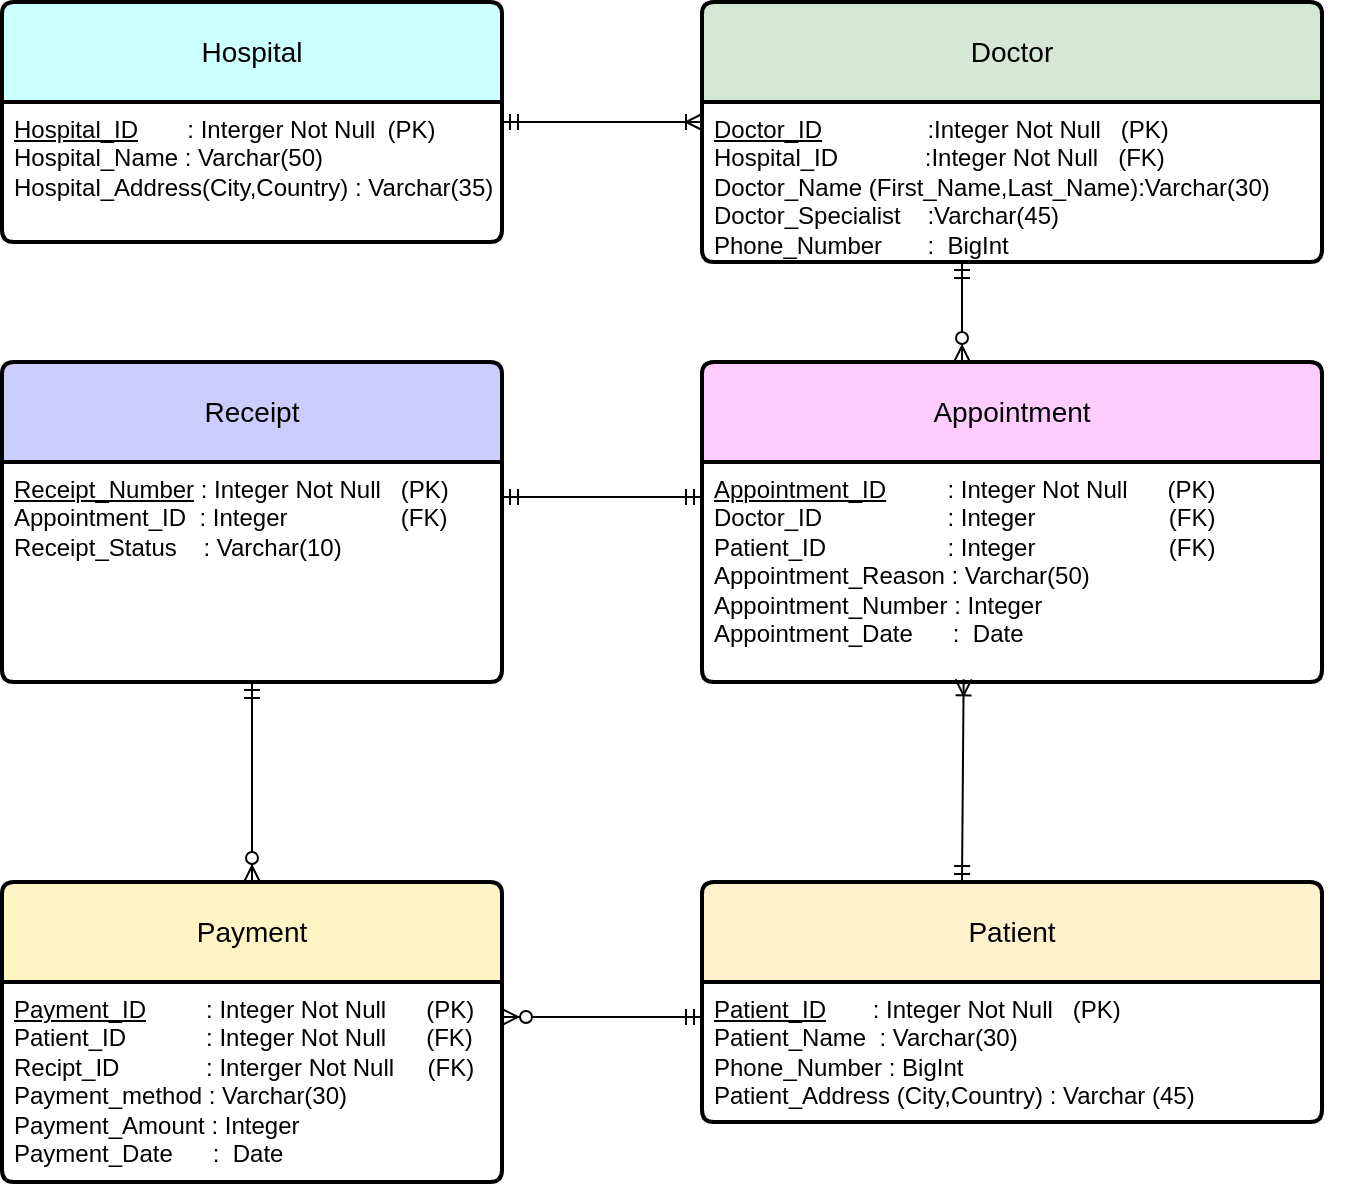 <mxfile version="22.1.16" type="device">
  <diagram id="R2lEEEUBdFMjLlhIrx00" name="Page-1">
    <mxGraphModel dx="794" dy="511" grid="1" gridSize="10" guides="1" tooltips="1" connect="1" arrows="1" fold="1" page="1" pageScale="1" pageWidth="850" pageHeight="1100" math="0" shadow="0" extFonts="Permanent Marker^https://fonts.googleapis.com/css?family=Permanent+Marker">
      <root>
        <mxCell id="0" />
        <mxCell id="1" parent="0" />
        <mxCell id="j2yjbxZgldApV6g35YvY-1" value="Hospital" style="swimlane;childLayout=stackLayout;horizontal=1;startSize=50;horizontalStack=0;rounded=1;fontSize=14;fontStyle=0;strokeWidth=2;resizeParent=0;resizeLast=1;shadow=0;dashed=0;align=center;arcSize=4;whiteSpace=wrap;html=1;fillColor=#CCFFFF;" parent="1" vertex="1">
          <mxGeometry x="60" y="180" width="250" height="120" as="geometry">
            <mxRectangle x="80" y="180" width="90" height="50" as="alternateBounds" />
          </mxGeometry>
        </mxCell>
        <mxCell id="j2yjbxZgldApV6g35YvY-2" value="&lt;u style=&quot;&quot;&gt;Hospital_ID&lt;/u&gt; &lt;span style=&quot;white-space: pre;&quot;&gt;&#x9;&lt;/span&gt;&amp;nbsp; : Interger Not Null &lt;span style=&quot;white-space: pre;&quot;&gt;&#x9;&lt;/span&gt;(PK)&amp;nbsp;&lt;br&gt;Hospital_Name : Varchar(50)&lt;br&gt;Hospital_Address(City,Country) : Varchar(35)" style="align=left;strokeColor=none;fillColor=none;spacingLeft=4;fontSize=12;verticalAlign=top;resizable=0;rotatable=0;part=1;html=1;" parent="j2yjbxZgldApV6g35YvY-1" vertex="1">
          <mxGeometry y="50" width="250" height="70" as="geometry" />
        </mxCell>
        <mxCell id="j2yjbxZgldApV6g35YvY-3" style="align=left;strokeColor=none;fillColor=none;spacingLeft=4;fontSize=12;verticalAlign=top;resizable=0;rotatable=0;part=1;html=1;" parent="j2yjbxZgldApV6g35YvY-1" vertex="1">
          <mxGeometry y="120" width="250" as="geometry" />
        </mxCell>
        <mxCell id="j2yjbxZgldApV6g35YvY-4" style="align=left;strokeColor=none;fillColor=none;spacingLeft=4;fontSize=12;verticalAlign=top;resizable=0;rotatable=0;part=1;html=1;" parent="j2yjbxZgldApV6g35YvY-1" vertex="1">
          <mxGeometry y="120" width="250" as="geometry" />
        </mxCell>
        <mxCell id="j2yjbxZgldApV6g35YvY-5" value="Doctor" style="swimlane;childLayout=stackLayout;horizontal=1;startSize=50;horizontalStack=0;rounded=1;fontSize=14;fontStyle=0;strokeWidth=2;resizeParent=0;resizeLast=1;shadow=0;dashed=0;align=center;arcSize=4;whiteSpace=wrap;html=1;fillColor=#D5E8D4;" parent="1" vertex="1">
          <mxGeometry x="410" y="180" width="310" height="130" as="geometry">
            <mxRectangle x="370" y="180" width="90" height="50" as="alternateBounds" />
          </mxGeometry>
        </mxCell>
        <mxCell id="j2yjbxZgldApV6g35YvY-6" value="&lt;u&gt;Doctor_ID&lt;/u&gt; &lt;span style=&quot;white-space: pre;&quot;&gt;&#x9;&lt;span style=&quot;white-space: pre;&quot;&gt;&#x9;&lt;/span&gt;&lt;/span&gt;:Integer Not Null&amp;nbsp; &amp;nbsp;(PK)&lt;br&gt;Hospital_ID&amp;nbsp; &amp;nbsp; &amp;nbsp; &amp;nbsp; &amp;nbsp; &amp;nbsp; &amp;nbsp;:Integer Not Null&amp;nbsp; &amp;nbsp;(FK)&lt;br&gt;Doctor_Name (First_Name,Last_Name):Varchar(30)&amp;nbsp; &amp;nbsp; &amp;nbsp; &amp;nbsp; &amp;nbsp; &amp;nbsp;&amp;nbsp;&lt;br&gt;Doctor_Specialist &lt;span style=&quot;white-space: pre;&quot;&gt;&#x9;&lt;/span&gt;:Varchar(45)&lt;br&gt;Phone_Number&lt;span style=&quot;white-space: pre;&quot;&gt;&#x9;&lt;/span&gt;:&amp;nbsp; BigInt" style="align=left;strokeColor=none;fillColor=none;spacingLeft=4;fontSize=12;verticalAlign=top;resizable=0;rotatable=0;part=1;html=1;" parent="j2yjbxZgldApV6g35YvY-5" vertex="1">
          <mxGeometry y="50" width="310" height="70" as="geometry" />
        </mxCell>
        <mxCell id="j2yjbxZgldApV6g35YvY-7" style="align=left;strokeColor=none;fillColor=none;spacingLeft=4;fontSize=12;verticalAlign=top;resizable=0;rotatable=0;part=1;html=1;" parent="j2yjbxZgldApV6g35YvY-5" vertex="1">
          <mxGeometry y="120" width="310" as="geometry" />
        </mxCell>
        <mxCell id="j2yjbxZgldApV6g35YvY-8" style="align=left;strokeColor=none;fillColor=none;spacingLeft=4;fontSize=12;verticalAlign=top;resizable=0;rotatable=0;part=1;html=1;" parent="j2yjbxZgldApV6g35YvY-5" vertex="1">
          <mxGeometry y="120" width="310" height="10" as="geometry" />
        </mxCell>
        <mxCell id="j2yjbxZgldApV6g35YvY-9" value="Appointment" style="swimlane;childLayout=stackLayout;horizontal=1;startSize=50;horizontalStack=0;rounded=1;fontSize=14;fontStyle=0;strokeWidth=2;resizeParent=0;resizeLast=1;shadow=0;dashed=0;align=center;arcSize=4;whiteSpace=wrap;html=1;fillColor=#FFCCFF;" parent="1" vertex="1">
          <mxGeometry x="410" y="360" width="310" height="160" as="geometry">
            <mxRectangle x="370" y="360" width="90" height="50" as="alternateBounds" />
          </mxGeometry>
        </mxCell>
        <mxCell id="j2yjbxZgldApV6g35YvY-10" value="&lt;u&gt;Appointment_ID&lt;/u&gt;&lt;span style=&quot;white-space: pre;&quot;&gt;&#x9;&lt;/span&gt;&amp;nbsp; &amp;nbsp;: Integer Not Null&amp;nbsp; &amp;nbsp; &amp;nbsp; (PK)&lt;br&gt;Doctor_ID&amp;nbsp; &amp;nbsp; &amp;nbsp; &amp;nbsp; &amp;nbsp; &amp;nbsp; &amp;nbsp;&lt;span style=&quot;white-space: pre;&quot;&gt;&#x9;&lt;/span&gt;&amp;nbsp; &amp;nbsp;: Integer&amp;nbsp; &amp;nbsp; &amp;nbsp; &amp;nbsp; &amp;nbsp; &amp;nbsp; &amp;nbsp; &amp;nbsp; &amp;nbsp; &amp;nbsp; (FK)&lt;br&gt;Patient_ID&amp;nbsp; &amp;nbsp; &amp;nbsp; &amp;nbsp; &amp;nbsp; &amp;nbsp; &amp;nbsp;&lt;span style=&quot;white-space: pre;&quot;&gt;&#x9;&lt;/span&gt;&amp;nbsp; &amp;nbsp;: Integer&amp;nbsp; &amp;nbsp; &amp;nbsp; &amp;nbsp; &amp;nbsp; &amp;nbsp; &amp;nbsp; &amp;nbsp; &amp;nbsp; &amp;nbsp; (FK)&amp;nbsp;&lt;br&gt;Appointment_Reason : Varchar(50)&amp;nbsp;&lt;br&gt;Appointment_Number : Integer&amp;nbsp;&lt;br&gt;Appointment_Date&amp;nbsp; &amp;nbsp; &amp;nbsp; :&amp;nbsp; Date" style="align=left;strokeColor=none;fillColor=none;spacingLeft=4;fontSize=12;verticalAlign=top;resizable=0;rotatable=0;part=1;html=1;" parent="j2yjbxZgldApV6g35YvY-9" vertex="1">
          <mxGeometry y="50" width="310" height="70" as="geometry" />
        </mxCell>
        <mxCell id="j2yjbxZgldApV6g35YvY-11" style="align=left;strokeColor=none;fillColor=none;spacingLeft=4;fontSize=12;verticalAlign=top;resizable=0;rotatable=0;part=1;html=1;" parent="j2yjbxZgldApV6g35YvY-9" vertex="1">
          <mxGeometry y="120" width="310" as="geometry" />
        </mxCell>
        <mxCell id="j2yjbxZgldApV6g35YvY-12" style="align=left;strokeColor=none;fillColor=none;spacingLeft=4;fontSize=12;verticalAlign=top;resizable=0;rotatable=0;part=1;html=1;" parent="j2yjbxZgldApV6g35YvY-9" vertex="1">
          <mxGeometry y="120" width="310" height="40" as="geometry" />
        </mxCell>
        <mxCell id="j2yjbxZgldApV6g35YvY-13" style="edgeStyle=none;rounded=0;orthogonalLoop=1;jettySize=auto;html=1;exitX=0.5;exitY=1;exitDx=0;exitDy=0;" parent="j2yjbxZgldApV6g35YvY-9" source="j2yjbxZgldApV6g35YvY-12" target="j2yjbxZgldApV6g35YvY-12" edge="1">
          <mxGeometry relative="1" as="geometry" />
        </mxCell>
        <mxCell id="j2yjbxZgldApV6g35YvY-14" value="Patient" style="swimlane;childLayout=stackLayout;horizontal=1;startSize=50;horizontalStack=0;rounded=1;fontSize=14;fontStyle=0;strokeWidth=2;resizeParent=0;resizeLast=1;shadow=0;dashed=0;align=center;arcSize=4;whiteSpace=wrap;html=1;fillColor=#FFF2CC;" parent="1" vertex="1">
          <mxGeometry x="410" y="620" width="310" height="120" as="geometry">
            <mxRectangle x="370" y="620" width="90" height="50" as="alternateBounds" />
          </mxGeometry>
        </mxCell>
        <mxCell id="j2yjbxZgldApV6g35YvY-15" value="&lt;u&gt;Patient_ID&lt;/u&gt;&amp;nbsp; &amp;nbsp; &amp;nbsp; &amp;nbsp;: Integer Not Null&amp;nbsp; &amp;nbsp;(PK)&lt;br&gt;Patient_Name&amp;nbsp; : Varchar(30)&amp;nbsp; &amp;nbsp; &amp;nbsp; &amp;nbsp; &amp;nbsp; &amp;nbsp;&lt;br&gt;Phone_Number : BigInt&lt;br&gt;Patient_Address (City,Country) : Varchar (45)" style="align=left;strokeColor=none;fillColor=none;spacingLeft=4;fontSize=12;verticalAlign=top;resizable=0;rotatable=0;part=1;html=1;" parent="j2yjbxZgldApV6g35YvY-14" vertex="1">
          <mxGeometry y="50" width="310" height="70" as="geometry" />
        </mxCell>
        <mxCell id="j2yjbxZgldApV6g35YvY-16" style="align=left;strokeColor=none;fillColor=none;spacingLeft=4;fontSize=12;verticalAlign=top;resizable=0;rotatable=0;part=1;html=1;" parent="j2yjbxZgldApV6g35YvY-14" vertex="1">
          <mxGeometry y="120" width="310" as="geometry" />
        </mxCell>
        <mxCell id="j2yjbxZgldApV6g35YvY-17" style="align=left;strokeColor=none;fillColor=none;spacingLeft=4;fontSize=12;verticalAlign=top;resizable=0;rotatable=0;part=1;html=1;" parent="j2yjbxZgldApV6g35YvY-14" vertex="1">
          <mxGeometry y="120" width="310" as="geometry" />
        </mxCell>
        <mxCell id="j2yjbxZgldApV6g35YvY-18" value="Payment" style="swimlane;childLayout=stackLayout;horizontal=1;startSize=50;horizontalStack=0;rounded=1;fontSize=14;fontStyle=0;strokeWidth=2;resizeParent=0;resizeLast=1;shadow=0;dashed=0;align=center;arcSize=4;whiteSpace=wrap;html=1;fillColor=#FFF4C3;" parent="1" vertex="1">
          <mxGeometry x="60" y="620" width="250" height="150" as="geometry">
            <mxRectangle x="90" y="620" width="90" height="50" as="alternateBounds" />
          </mxGeometry>
        </mxCell>
        <mxCell id="j2yjbxZgldApV6g35YvY-19" value="&lt;u&gt;Payment_ID&lt;/u&gt;&amp;nbsp; &amp;nbsp; &amp;nbsp; &amp;nbsp; &amp;nbsp;: Integer Not Null&amp;nbsp; &amp;nbsp; &amp;nbsp; (PK)&lt;br&gt;Patient_ID&amp;nbsp; &amp;nbsp; &amp;nbsp; &amp;nbsp; &amp;nbsp; &amp;nbsp; : Integer Not Null&amp;nbsp; &amp;nbsp; &amp;nbsp; (FK)&lt;br&gt;Recipt_ID&amp;nbsp; &amp;nbsp; &amp;nbsp; &amp;nbsp; &amp;nbsp; &amp;nbsp; &amp;nbsp;: Interger Not Null&amp;nbsp; &amp;nbsp; &amp;nbsp;(FK)&lt;br&gt;Payment_method : Varchar(30)&lt;br&gt;Payment_Amount : Integer&lt;br&gt;Payment_Date&amp;nbsp; &amp;nbsp; &amp;nbsp; :&amp;nbsp; Date" style="align=left;strokeColor=none;fillColor=none;spacingLeft=4;fontSize=12;verticalAlign=top;resizable=0;rotatable=0;part=1;html=1;" parent="j2yjbxZgldApV6g35YvY-18" vertex="1">
          <mxGeometry y="50" width="250" height="70" as="geometry" />
        </mxCell>
        <mxCell id="j2yjbxZgldApV6g35YvY-20" style="align=left;strokeColor=none;fillColor=none;spacingLeft=4;fontSize=12;verticalAlign=top;resizable=0;rotatable=0;part=1;html=1;" parent="j2yjbxZgldApV6g35YvY-18" vertex="1">
          <mxGeometry y="120" width="250" as="geometry" />
        </mxCell>
        <mxCell id="j2yjbxZgldApV6g35YvY-21" style="align=left;strokeColor=none;fillColor=none;spacingLeft=4;fontSize=12;verticalAlign=top;resizable=0;rotatable=0;part=1;html=1;" parent="j2yjbxZgldApV6g35YvY-18" vertex="1">
          <mxGeometry y="120" width="250" height="30" as="geometry" />
        </mxCell>
        <mxCell id="j2yjbxZgldApV6g35YvY-22" value="Receipt" style="swimlane;childLayout=stackLayout;horizontal=1;startSize=50;horizontalStack=0;rounded=1;fontSize=14;fontStyle=0;strokeWidth=2;resizeParent=0;resizeLast=1;shadow=0;dashed=0;align=center;arcSize=4;whiteSpace=wrap;html=1;fillColor=#CCCCFF;" parent="1" vertex="1">
          <mxGeometry x="60" y="360" width="250" height="160" as="geometry">
            <mxRectangle x="80" y="360" width="90" height="50" as="alternateBounds" />
          </mxGeometry>
        </mxCell>
        <mxCell id="j2yjbxZgldApV6g35YvY-23" value="&lt;u&gt;Receipt_Number&lt;/u&gt; : Integer Not Null&amp;nbsp; &amp;nbsp;(PK)&lt;br&gt;Appointment_ID&amp;nbsp; &lt;span style=&quot;white-space: pre;&quot;&gt;: Integer&lt;span style=&quot;white-space: pre;&quot;&gt;&#x9;&lt;/span&gt;&lt;/span&gt;&amp;nbsp; &amp;nbsp; &amp;nbsp; &amp;nbsp; &amp;nbsp; (FK)&lt;br&gt;Receipt_Status&amp;nbsp; &amp;nbsp; : Varchar(10)" style="align=left;strokeColor=none;fillColor=none;spacingLeft=4;fontSize=12;verticalAlign=top;resizable=0;rotatable=0;part=1;html=1;" parent="j2yjbxZgldApV6g35YvY-22" vertex="1">
          <mxGeometry y="50" width="250" height="70" as="geometry" />
        </mxCell>
        <mxCell id="j2yjbxZgldApV6g35YvY-24" style="align=left;strokeColor=none;fillColor=none;spacingLeft=4;fontSize=12;verticalAlign=top;resizable=0;rotatable=0;part=1;html=1;" parent="j2yjbxZgldApV6g35YvY-22" vertex="1">
          <mxGeometry y="120" width="250" as="geometry" />
        </mxCell>
        <mxCell id="j2yjbxZgldApV6g35YvY-25" style="align=left;strokeColor=none;fillColor=none;spacingLeft=4;fontSize=12;verticalAlign=top;resizable=0;rotatable=0;part=1;html=1;" parent="j2yjbxZgldApV6g35YvY-22" vertex="1">
          <mxGeometry y="120" width="250" height="40" as="geometry" />
        </mxCell>
        <mxCell id="j2yjbxZgldApV6g35YvY-26" value="" style="fontSize=12;html=1;endArrow=ERoneToMany;startArrow=ERmandOne;rounded=0;exitX=1;exitY=0.5;exitDx=0;exitDy=0;" parent="1" source="j2yjbxZgldApV6g35YvY-1" edge="1">
          <mxGeometry width="100" height="100" relative="1" as="geometry">
            <mxPoint x="200" y="390" as="sourcePoint" />
            <mxPoint x="410" y="240" as="targetPoint" />
          </mxGeometry>
        </mxCell>
        <mxCell id="j2yjbxZgldApV6g35YvY-27" value="" style="fontSize=12;html=1;endArrow=ERzeroToMany;startArrow=ERmandOne;rounded=0;" parent="1" edge="1">
          <mxGeometry width="100" height="100" relative="1" as="geometry">
            <mxPoint x="540" y="310" as="sourcePoint" />
            <mxPoint x="540" y="360" as="targetPoint" />
          </mxGeometry>
        </mxCell>
        <mxCell id="j2yjbxZgldApV6g35YvY-28" value="" style="fontSize=12;html=1;endArrow=ERmandOne;startArrow=ERmandOne;rounded=0;exitX=1;exitY=0.25;exitDx=0;exitDy=0;entryX=0;entryY=0.25;entryDx=0;entryDy=0;" parent="1" source="j2yjbxZgldApV6g35YvY-23" target="j2yjbxZgldApV6g35YvY-10" edge="1">
          <mxGeometry width="100" height="100" relative="1" as="geometry">
            <mxPoint x="230" y="440" as="sourcePoint" />
            <mxPoint x="360" y="440" as="targetPoint" />
          </mxGeometry>
        </mxCell>
        <mxCell id="j2yjbxZgldApV6g35YvY-29" value="" style="fontSize=12;html=1;endArrow=ERoneToMany;startArrow=ERmandOne;rounded=0;entryX=0.422;entryY=0.967;entryDx=0;entryDy=0;entryPerimeter=0;" parent="1" target="j2yjbxZgldApV6g35YvY-12" edge="1">
          <mxGeometry width="100" height="100" relative="1" as="geometry">
            <mxPoint x="540" y="620" as="sourcePoint" />
            <mxPoint x="430" y="540" as="targetPoint" />
          </mxGeometry>
        </mxCell>
        <mxCell id="j2yjbxZgldApV6g35YvY-30" value="" style="fontSize=12;html=1;endArrow=ERzeroToMany;startArrow=ERmandOne;rounded=0;entryX=0.5;entryY=0;entryDx=0;entryDy=0;" parent="1" target="j2yjbxZgldApV6g35YvY-18" edge="1">
          <mxGeometry width="100" height="100" relative="1" as="geometry">
            <mxPoint x="185" y="520" as="sourcePoint" />
            <mxPoint x="185" y="610" as="targetPoint" />
          </mxGeometry>
        </mxCell>
        <mxCell id="j2yjbxZgldApV6g35YvY-31" value="" style="fontSize=12;html=1;endArrow=ERzeroToMany;startArrow=ERmandOne;rounded=0;entryX=1;entryY=0.25;entryDx=0;entryDy=0;exitX=0;exitY=0.25;exitDx=0;exitDy=0;" parent="1" source="j2yjbxZgldApV6g35YvY-15" target="j2yjbxZgldApV6g35YvY-19" edge="1">
          <mxGeometry width="100" height="100" relative="1" as="geometry">
            <mxPoint x="370" y="690" as="sourcePoint" />
            <mxPoint x="240" y="690" as="targetPoint" />
          </mxGeometry>
        </mxCell>
      </root>
    </mxGraphModel>
  </diagram>
</mxfile>
